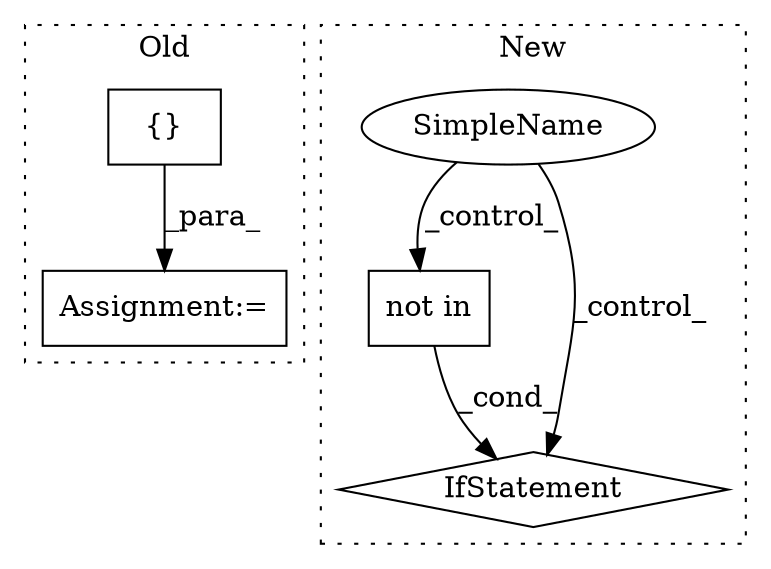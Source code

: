 digraph G {
subgraph cluster0 {
1 [label="{}" a="4" s="935,937" l="1,1" shape="box"];
5 [label="Assignment:=" a="7" s="925" l="1" shape="box"];
label = "Old";
style="dotted";
}
subgraph cluster1 {
2 [label="not in" a="108" s="1099" l="29" shape="box"];
3 [label="IfStatement" a="25" s="1087,1128" l="12,2" shape="diamond"];
4 [label="SimpleName" a="42" s="" l="" shape="ellipse"];
label = "New";
style="dotted";
}
1 -> 5 [label="_para_"];
2 -> 3 [label="_cond_"];
4 -> 3 [label="_control_"];
4 -> 2 [label="_control_"];
}
